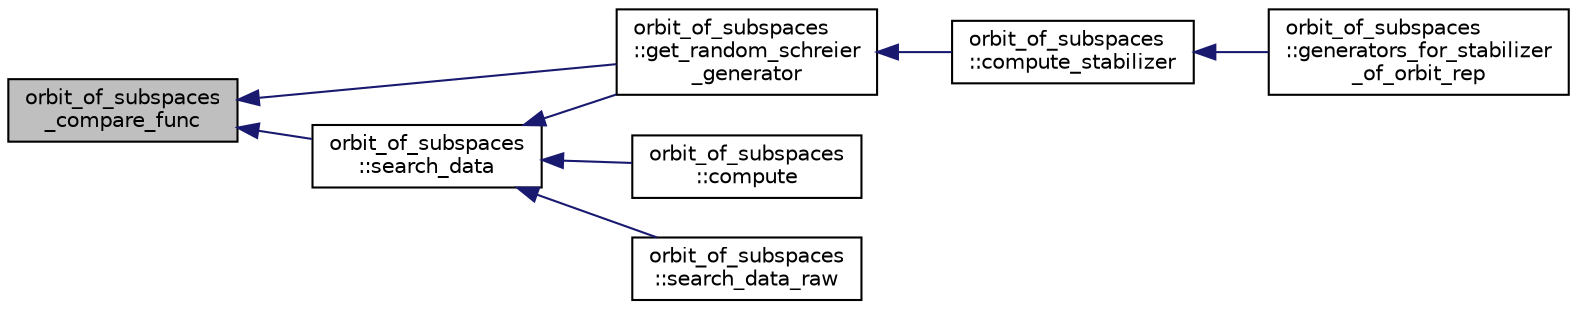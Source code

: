 digraph "orbit_of_subspaces_compare_func"
{
  edge [fontname="Helvetica",fontsize="10",labelfontname="Helvetica",labelfontsize="10"];
  node [fontname="Helvetica",fontsize="10",shape=record];
  rankdir="LR";
  Node1 [label="orbit_of_subspaces\l_compare_func",height=0.2,width=0.4,color="black", fillcolor="grey75", style="filled", fontcolor="black"];
  Node1 -> Node2 [dir="back",color="midnightblue",fontsize="10",style="solid",fontname="Helvetica"];
  Node2 [label="orbit_of_subspaces\l::get_random_schreier\l_generator",height=0.2,width=0.4,color="black", fillcolor="white", style="filled",URL="$d5/d64/classorbit__of__subspaces.html#a3515f558abf49f6d5433709a9f83fd9f"];
  Node2 -> Node3 [dir="back",color="midnightblue",fontsize="10",style="solid",fontname="Helvetica"];
  Node3 [label="orbit_of_subspaces\l::compute_stabilizer",height=0.2,width=0.4,color="black", fillcolor="white", style="filled",URL="$d5/d64/classorbit__of__subspaces.html#a417479ac6c67e0a70ccd873212f504a9"];
  Node3 -> Node4 [dir="back",color="midnightblue",fontsize="10",style="solid",fontname="Helvetica"];
  Node4 [label="orbit_of_subspaces\l::generators_for_stabilizer\l_of_orbit_rep",height=0.2,width=0.4,color="black", fillcolor="white", style="filled",URL="$d5/d64/classorbit__of__subspaces.html#a79caaec8e5a402678982e3eb29ca7053"];
  Node1 -> Node5 [dir="back",color="midnightblue",fontsize="10",style="solid",fontname="Helvetica"];
  Node5 [label="orbit_of_subspaces\l::search_data",height=0.2,width=0.4,color="black", fillcolor="white", style="filled",URL="$d5/d64/classorbit__of__subspaces.html#ae9f5bcb67f33c3ea80a7ce690301dc50"];
  Node5 -> Node6 [dir="back",color="midnightblue",fontsize="10",style="solid",fontname="Helvetica"];
  Node6 [label="orbit_of_subspaces\l::compute",height=0.2,width=0.4,color="black", fillcolor="white", style="filled",URL="$d5/d64/classorbit__of__subspaces.html#a4db831667990a71f13394c7c4d83b6e6"];
  Node5 -> Node2 [dir="back",color="midnightblue",fontsize="10",style="solid",fontname="Helvetica"];
  Node5 -> Node7 [dir="back",color="midnightblue",fontsize="10",style="solid",fontname="Helvetica"];
  Node7 [label="orbit_of_subspaces\l::search_data_raw",height=0.2,width=0.4,color="black", fillcolor="white", style="filled",URL="$d5/d64/classorbit__of__subspaces.html#a0e461d5ddbf42afc7285ce0ead9976d9"];
}

